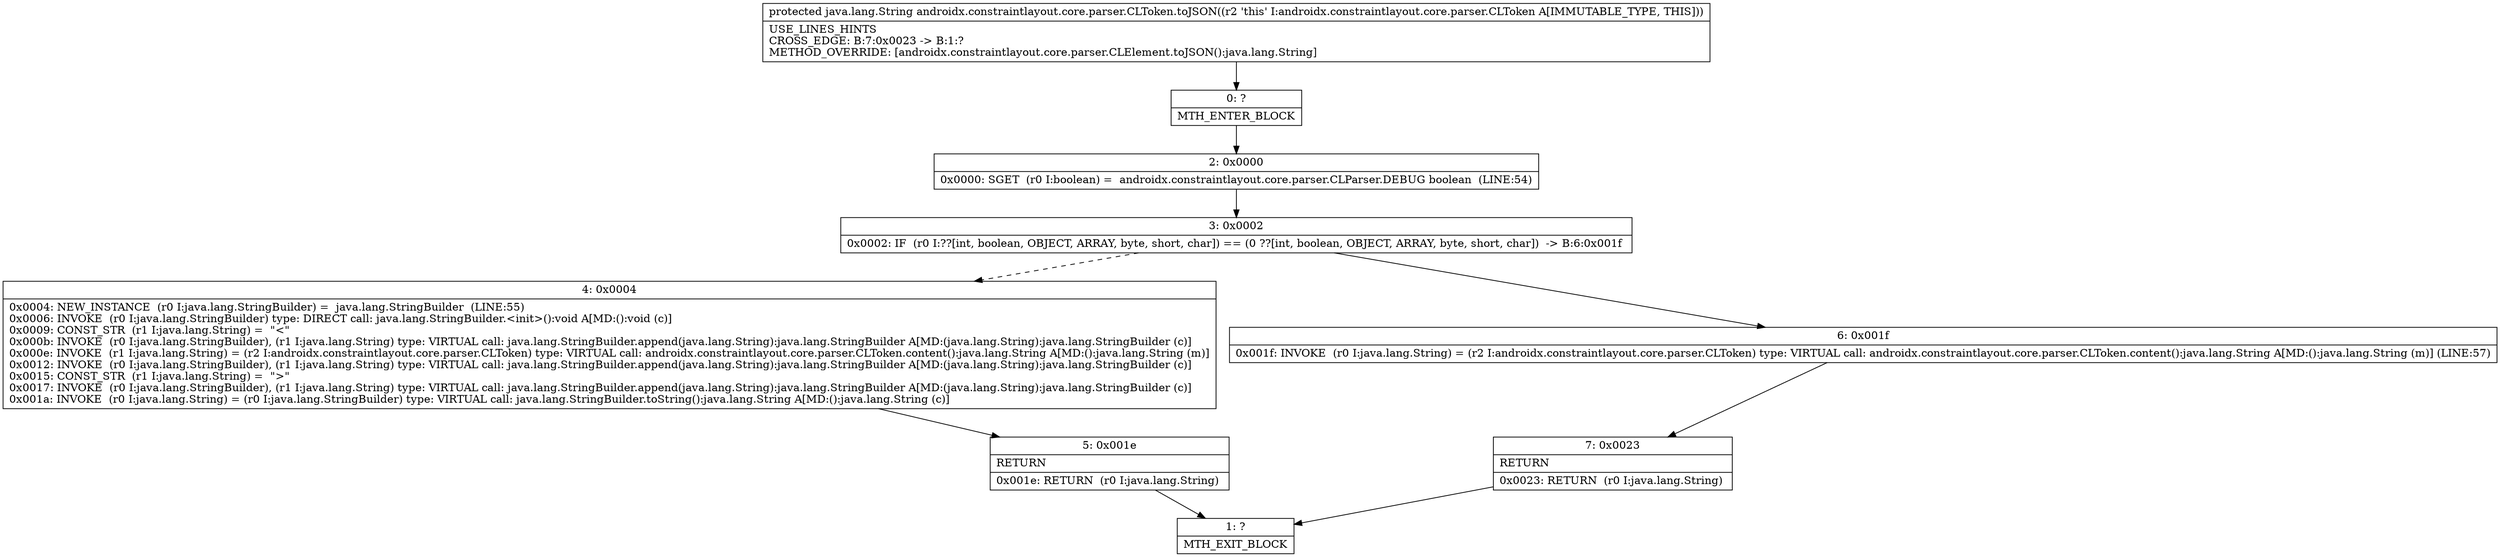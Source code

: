 digraph "CFG forandroidx.constraintlayout.core.parser.CLToken.toJSON()Ljava\/lang\/String;" {
Node_0 [shape=record,label="{0\:\ ?|MTH_ENTER_BLOCK\l}"];
Node_2 [shape=record,label="{2\:\ 0x0000|0x0000: SGET  (r0 I:boolean) =  androidx.constraintlayout.core.parser.CLParser.DEBUG boolean  (LINE:54)\l}"];
Node_3 [shape=record,label="{3\:\ 0x0002|0x0002: IF  (r0 I:??[int, boolean, OBJECT, ARRAY, byte, short, char]) == (0 ??[int, boolean, OBJECT, ARRAY, byte, short, char])  \-\> B:6:0x001f \l}"];
Node_4 [shape=record,label="{4\:\ 0x0004|0x0004: NEW_INSTANCE  (r0 I:java.lang.StringBuilder) =  java.lang.StringBuilder  (LINE:55)\l0x0006: INVOKE  (r0 I:java.lang.StringBuilder) type: DIRECT call: java.lang.StringBuilder.\<init\>():void A[MD:():void (c)]\l0x0009: CONST_STR  (r1 I:java.lang.String) =  \"\<\" \l0x000b: INVOKE  (r0 I:java.lang.StringBuilder), (r1 I:java.lang.String) type: VIRTUAL call: java.lang.StringBuilder.append(java.lang.String):java.lang.StringBuilder A[MD:(java.lang.String):java.lang.StringBuilder (c)]\l0x000e: INVOKE  (r1 I:java.lang.String) = (r2 I:androidx.constraintlayout.core.parser.CLToken) type: VIRTUAL call: androidx.constraintlayout.core.parser.CLToken.content():java.lang.String A[MD:():java.lang.String (m)]\l0x0012: INVOKE  (r0 I:java.lang.StringBuilder), (r1 I:java.lang.String) type: VIRTUAL call: java.lang.StringBuilder.append(java.lang.String):java.lang.StringBuilder A[MD:(java.lang.String):java.lang.StringBuilder (c)]\l0x0015: CONST_STR  (r1 I:java.lang.String) =  \"\>\" \l0x0017: INVOKE  (r0 I:java.lang.StringBuilder), (r1 I:java.lang.String) type: VIRTUAL call: java.lang.StringBuilder.append(java.lang.String):java.lang.StringBuilder A[MD:(java.lang.String):java.lang.StringBuilder (c)]\l0x001a: INVOKE  (r0 I:java.lang.String) = (r0 I:java.lang.StringBuilder) type: VIRTUAL call: java.lang.StringBuilder.toString():java.lang.String A[MD:():java.lang.String (c)]\l}"];
Node_5 [shape=record,label="{5\:\ 0x001e|RETURN\l|0x001e: RETURN  (r0 I:java.lang.String) \l}"];
Node_1 [shape=record,label="{1\:\ ?|MTH_EXIT_BLOCK\l}"];
Node_6 [shape=record,label="{6\:\ 0x001f|0x001f: INVOKE  (r0 I:java.lang.String) = (r2 I:androidx.constraintlayout.core.parser.CLToken) type: VIRTUAL call: androidx.constraintlayout.core.parser.CLToken.content():java.lang.String A[MD:():java.lang.String (m)] (LINE:57)\l}"];
Node_7 [shape=record,label="{7\:\ 0x0023|RETURN\l|0x0023: RETURN  (r0 I:java.lang.String) \l}"];
MethodNode[shape=record,label="{protected java.lang.String androidx.constraintlayout.core.parser.CLToken.toJSON((r2 'this' I:androidx.constraintlayout.core.parser.CLToken A[IMMUTABLE_TYPE, THIS]))  | USE_LINES_HINTS\lCROSS_EDGE: B:7:0x0023 \-\> B:1:?\lMETHOD_OVERRIDE: [androidx.constraintlayout.core.parser.CLElement.toJSON():java.lang.String]\l}"];
MethodNode -> Node_0;Node_0 -> Node_2;
Node_2 -> Node_3;
Node_3 -> Node_4[style=dashed];
Node_3 -> Node_6;
Node_4 -> Node_5;
Node_5 -> Node_1;
Node_6 -> Node_7;
Node_7 -> Node_1;
}

